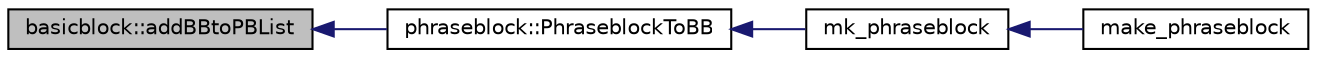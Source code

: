 digraph G
{
  edge [fontname="Helvetica",fontsize="10",labelfontname="Helvetica",labelfontsize="10"];
  node [fontname="Helvetica",fontsize="10",shape=record];
  rankdir=LR;
  Node1 [label="basicblock::addBBtoPBList",height=0.2,width=0.4,color="black", fillcolor="grey75", style="filled" fontcolor="black"];
  Node1 -> Node2 [dir=back,color="midnightblue",fontsize="10",style="solid"];
  Node2 [label="phraseblock::PhraseblockToBB",height=0.2,width=0.4,color="black", fillcolor="white", style="filled",URL="$classphraseblock.html#a23c7b3a1f2accfea9aeb1df6e983f7d5"];
  Node2 -> Node3 [dir=back,color="midnightblue",fontsize="10",style="solid"];
  Node3 [label="mk_phraseblock",height=0.2,width=0.4,color="black", fillcolor="white", style="filled",URL="$make__phraseblock_8cpp.html#ac72dbca1136ae6ee5ad7d722fa23f3f9"];
  Node3 -> Node4 [dir=back,color="midnightblue",fontsize="10",style="solid"];
  Node4 [label="make_phraseblock",height=0.2,width=0.4,color="black", fillcolor="white", style="filled",URL="$make__phraseblock_8cpp.html#af5aea5750e9482dfe18f886b91b680b4"];
}
